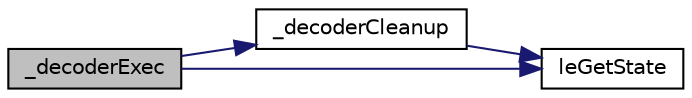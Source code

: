 digraph "_decoderExec"
{
 // LATEX_PDF_SIZE
  edge [fontname="Helvetica",fontsize="10",labelfontname="Helvetica",labelfontsize="10"];
  node [fontname="Helvetica",fontsize="10",shape=record];
  rankdir="LR";
  Node1 [label="_decoderExec",height=0.2,width=0.4,color="black", fillcolor="grey75", style="filled", fontcolor="black",tooltip=" "];
  Node1 -> Node2 [color="midnightblue",fontsize="10",style="solid",fontname="Helvetica"];
  Node2 [label="_decoderCleanup",height=0.2,width=0.4,color="black", fillcolor="white", style="filled",URL="$legato__imagedecoder__raw_8c.html#a21a57a45be44ce5f9e37146c7dc45110",tooltip=" "];
  Node2 -> Node3 [color="midnightblue",fontsize="10",style="solid",fontname="Helvetica"];
  Node3 [label="leGetState",height=0.2,width=0.4,color="black", fillcolor="white", style="filled",URL="$legato__state_8c.html#a9db6b16767c48cea14f348e30a6390bc",tooltip=" "];
  Node1 -> Node3 [color="midnightblue",fontsize="10",style="solid",fontname="Helvetica"];
}
